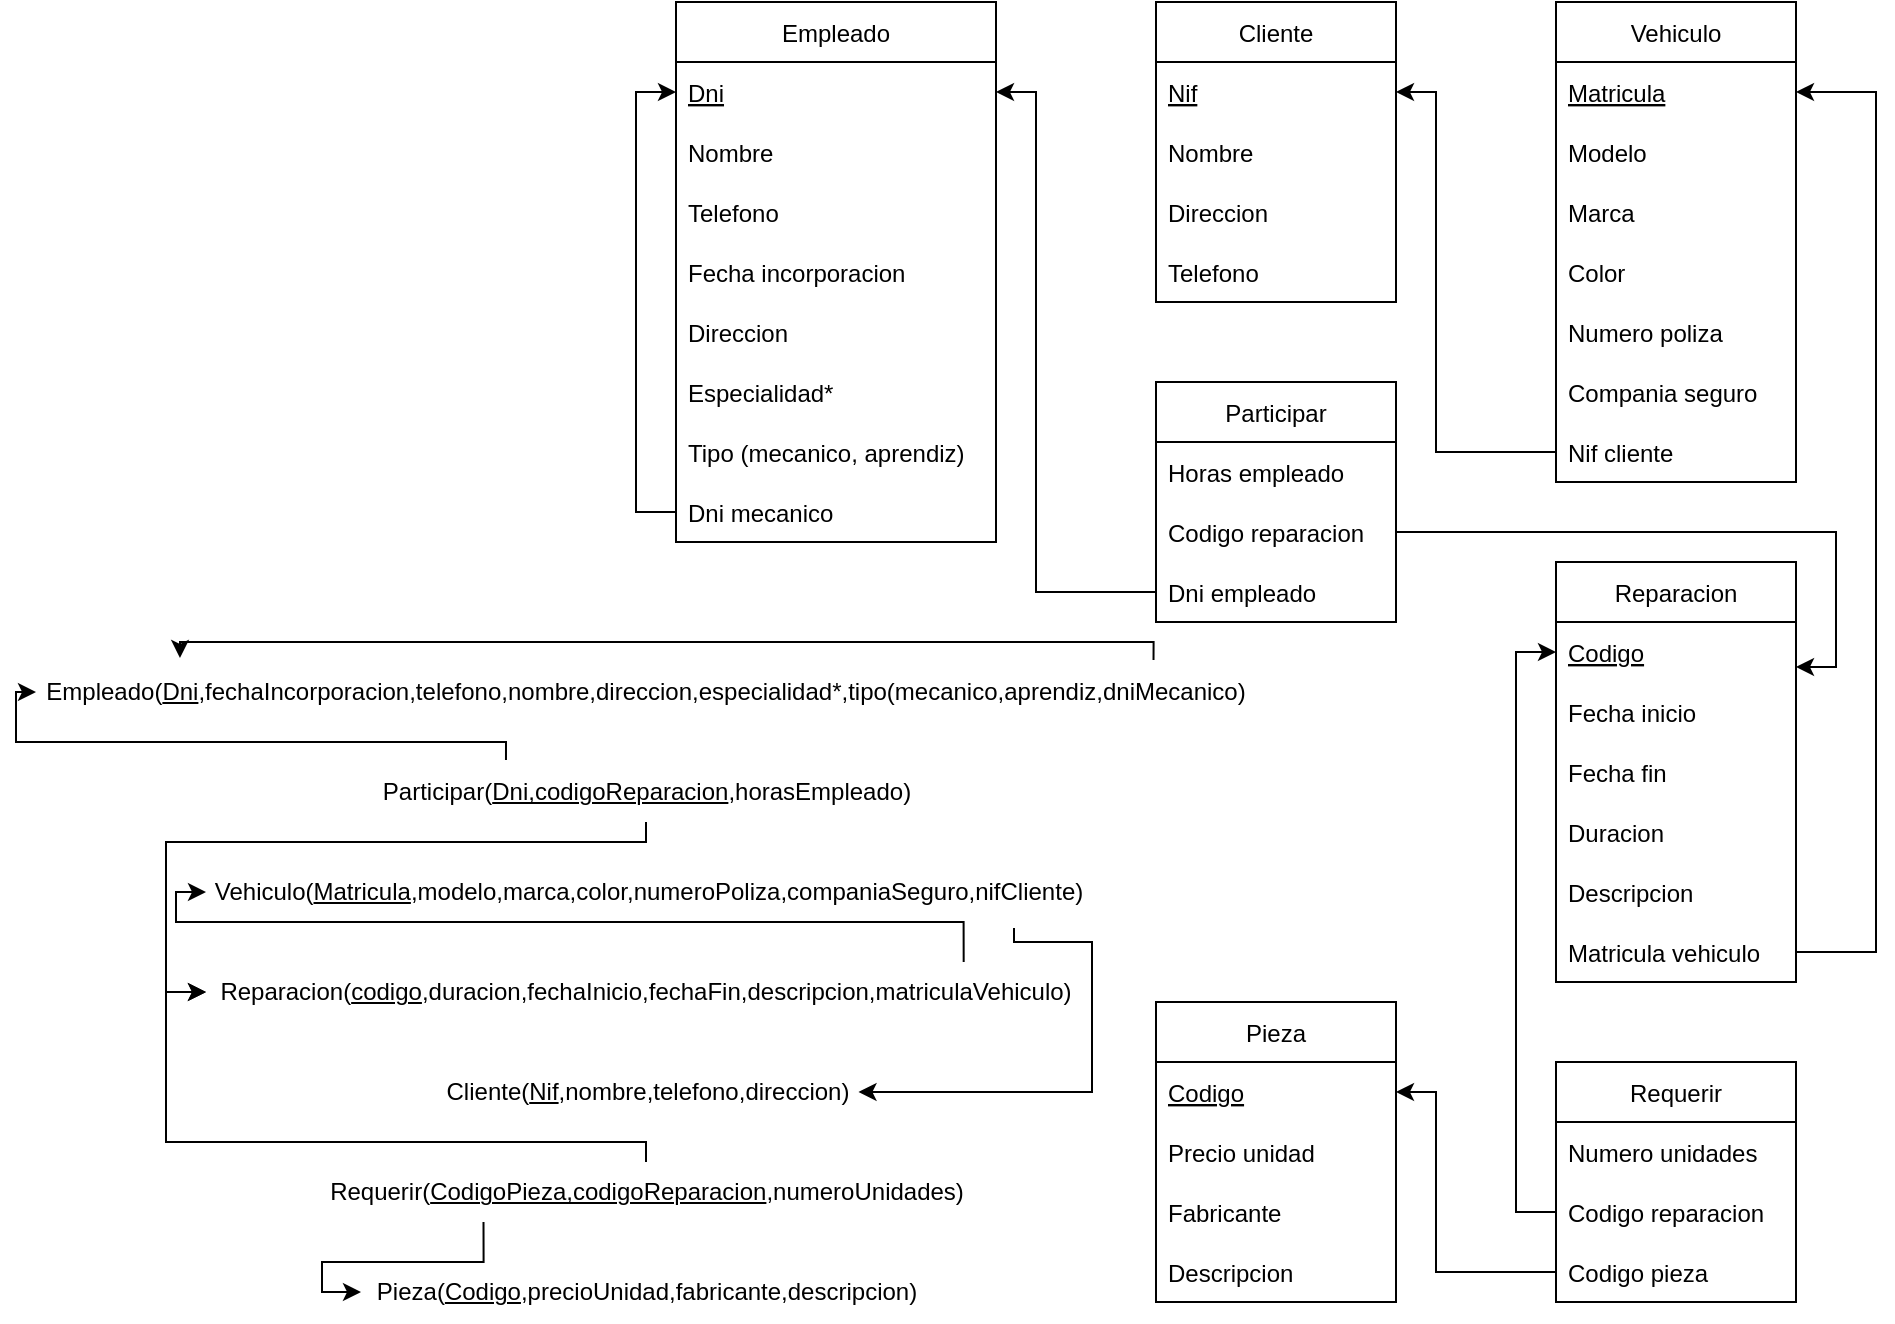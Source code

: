 <mxfile version="20.3.0" type="device"><diagram id="C5RBs43oDa-KdzZeNtuy" name="Taller"><mxGraphModel dx="1929" dy="685" grid="1" gridSize="10" guides="1" tooltips="1" connect="1" arrows="1" fold="1" page="1" pageScale="1" pageWidth="827" pageHeight="1169" math="0" shadow="0"><root><mxCell id="WIyWlLk6GJQsqaUBKTNV-0"/><mxCell id="WIyWlLk6GJQsqaUBKTNV-1" parent="WIyWlLk6GJQsqaUBKTNV-0"/><mxCell id="gtZ22ZHW2eQqod4wNEb2-0" value="Vehiculo" style="swimlane;fontStyle=0;childLayout=stackLayout;horizontal=1;startSize=30;horizontalStack=0;resizeParent=1;resizeParentMax=0;resizeLast=0;collapsible=1;marginBottom=0;" parent="WIyWlLk6GJQsqaUBKTNV-1" vertex="1"><mxGeometry x="640" y="40" width="120" height="240" as="geometry"/></mxCell><mxCell id="gtZ22ZHW2eQqod4wNEb2-1" value="Matricula" style="text;strokeColor=none;fillColor=none;align=left;verticalAlign=middle;spacingLeft=4;spacingRight=4;overflow=hidden;points=[[0,0.5],[1,0.5]];portConstraint=eastwest;rotatable=0;fontStyle=4" parent="gtZ22ZHW2eQqod4wNEb2-0" vertex="1"><mxGeometry y="30" width="120" height="30" as="geometry"/></mxCell><mxCell id="gtZ22ZHW2eQqod4wNEb2-2" value="Modelo" style="text;strokeColor=none;fillColor=none;align=left;verticalAlign=middle;spacingLeft=4;spacingRight=4;overflow=hidden;points=[[0,0.5],[1,0.5]];portConstraint=eastwest;rotatable=0;" parent="gtZ22ZHW2eQqod4wNEb2-0" vertex="1"><mxGeometry y="60" width="120" height="30" as="geometry"/></mxCell><mxCell id="gtZ22ZHW2eQqod4wNEb2-4" value="Marca" style="text;strokeColor=none;fillColor=none;align=left;verticalAlign=middle;spacingLeft=4;spacingRight=4;overflow=hidden;points=[[0,0.5],[1,0.5]];portConstraint=eastwest;rotatable=0;" parent="gtZ22ZHW2eQqod4wNEb2-0" vertex="1"><mxGeometry y="90" width="120" height="30" as="geometry"/></mxCell><mxCell id="gtZ22ZHW2eQqod4wNEb2-3" value="Color" style="text;strokeColor=none;fillColor=none;align=left;verticalAlign=middle;spacingLeft=4;spacingRight=4;overflow=hidden;points=[[0,0.5],[1,0.5]];portConstraint=eastwest;rotatable=0;" parent="gtZ22ZHW2eQqod4wNEb2-0" vertex="1"><mxGeometry y="120" width="120" height="30" as="geometry"/></mxCell><mxCell id="gtZ22ZHW2eQqod4wNEb2-5" value="Numero poliza" style="text;strokeColor=none;fillColor=none;align=left;verticalAlign=middle;spacingLeft=4;spacingRight=4;overflow=hidden;points=[[0,0.5],[1,0.5]];portConstraint=eastwest;rotatable=0;" parent="gtZ22ZHW2eQqod4wNEb2-0" vertex="1"><mxGeometry y="150" width="120" height="30" as="geometry"/></mxCell><mxCell id="gtZ22ZHW2eQqod4wNEb2-6" value="Compania seguro" style="text;strokeColor=none;fillColor=none;align=left;verticalAlign=middle;spacingLeft=4;spacingRight=4;overflow=hidden;points=[[0,0.5],[1,0.5]];portConstraint=eastwest;rotatable=0;" parent="gtZ22ZHW2eQqod4wNEb2-0" vertex="1"><mxGeometry y="180" width="120" height="30" as="geometry"/></mxCell><mxCell id="gtZ22ZHW2eQqod4wNEb2-15" value="Nif cliente" style="text;strokeColor=none;fillColor=none;align=left;verticalAlign=middle;spacingLeft=4;spacingRight=4;overflow=hidden;points=[[0,0.5],[1,0.5]];portConstraint=eastwest;rotatable=0;fontStyle=0" parent="gtZ22ZHW2eQqod4wNEb2-0" vertex="1"><mxGeometry y="210" width="120" height="30" as="geometry"/></mxCell><mxCell id="gtZ22ZHW2eQqod4wNEb2-8" value="Cliente" style="swimlane;fontStyle=0;childLayout=stackLayout;horizontal=1;startSize=30;horizontalStack=0;resizeParent=1;resizeParentMax=0;resizeLast=0;collapsible=1;marginBottom=0;" parent="WIyWlLk6GJQsqaUBKTNV-1" vertex="1"><mxGeometry x="440" y="40" width="120" height="150" as="geometry"/></mxCell><mxCell id="gtZ22ZHW2eQqod4wNEb2-9" value="Nif" style="text;strokeColor=none;fillColor=none;align=left;verticalAlign=middle;spacingLeft=4;spacingRight=4;overflow=hidden;points=[[0,0.5],[1,0.5]];portConstraint=eastwest;rotatable=0;fontStyle=4" parent="gtZ22ZHW2eQqod4wNEb2-8" vertex="1"><mxGeometry y="30" width="120" height="30" as="geometry"/></mxCell><mxCell id="gtZ22ZHW2eQqod4wNEb2-10" value="Nombre" style="text;strokeColor=none;fillColor=none;align=left;verticalAlign=middle;spacingLeft=4;spacingRight=4;overflow=hidden;points=[[0,0.5],[1,0.5]];portConstraint=eastwest;rotatable=0;" parent="gtZ22ZHW2eQqod4wNEb2-8" vertex="1"><mxGeometry y="60" width="120" height="30" as="geometry"/></mxCell><mxCell id="gtZ22ZHW2eQqod4wNEb2-11" value="Direccion" style="text;strokeColor=none;fillColor=none;align=left;verticalAlign=middle;spacingLeft=4;spacingRight=4;overflow=hidden;points=[[0,0.5],[1,0.5]];portConstraint=eastwest;rotatable=0;" parent="gtZ22ZHW2eQqod4wNEb2-8" vertex="1"><mxGeometry y="90" width="120" height="30" as="geometry"/></mxCell><mxCell id="gtZ22ZHW2eQqod4wNEb2-12" value="Telefono" style="text;strokeColor=none;fillColor=none;align=left;verticalAlign=middle;spacingLeft=4;spacingRight=4;overflow=hidden;points=[[0,0.5],[1,0.5]];portConstraint=eastwest;rotatable=0;" parent="gtZ22ZHW2eQqod4wNEb2-8" vertex="1"><mxGeometry y="120" width="120" height="30" as="geometry"/></mxCell><mxCell id="gtZ22ZHW2eQqod4wNEb2-18" style="edgeStyle=orthogonalEdgeStyle;rounded=0;orthogonalLoop=1;jettySize=auto;html=1;exitX=0;exitY=0.5;exitDx=0;exitDy=0;entryX=1;entryY=0.5;entryDx=0;entryDy=0;" parent="WIyWlLk6GJQsqaUBKTNV-1" source="gtZ22ZHW2eQqod4wNEb2-15" target="gtZ22ZHW2eQqod4wNEb2-9" edge="1"><mxGeometry relative="1" as="geometry"><Array as="points"><mxPoint x="580" y="265"/><mxPoint x="580" y="85"/></Array></mxGeometry></mxCell><mxCell id="gtZ22ZHW2eQqod4wNEb2-20" value="Reparacion" style="swimlane;fontStyle=0;childLayout=stackLayout;horizontal=1;startSize=30;horizontalStack=0;resizeParent=1;resizeParentMax=0;resizeLast=0;collapsible=1;marginBottom=0;" parent="WIyWlLk6GJQsqaUBKTNV-1" vertex="1"><mxGeometry x="640" y="320" width="120" height="210" as="geometry"/></mxCell><mxCell id="gtZ22ZHW2eQqod4wNEb2-21" value="Codigo" style="text;strokeColor=none;fillColor=none;align=left;verticalAlign=middle;spacingLeft=4;spacingRight=4;overflow=hidden;points=[[0,0.5],[1,0.5]];portConstraint=eastwest;rotatable=0;fontStyle=4" parent="gtZ22ZHW2eQqod4wNEb2-20" vertex="1"><mxGeometry y="30" width="120" height="30" as="geometry"/></mxCell><mxCell id="gtZ22ZHW2eQqod4wNEb2-22" value="Fecha inicio" style="text;strokeColor=none;fillColor=none;align=left;verticalAlign=middle;spacingLeft=4;spacingRight=4;overflow=hidden;points=[[0,0.5],[1,0.5]];portConstraint=eastwest;rotatable=0;" parent="gtZ22ZHW2eQqod4wNEb2-20" vertex="1"><mxGeometry y="60" width="120" height="30" as="geometry"/></mxCell><mxCell id="gtZ22ZHW2eQqod4wNEb2-23" value="Fecha fin" style="text;strokeColor=none;fillColor=none;align=left;verticalAlign=middle;spacingLeft=4;spacingRight=4;overflow=hidden;points=[[0,0.5],[1,0.5]];portConstraint=eastwest;rotatable=0;" parent="gtZ22ZHW2eQqod4wNEb2-20" vertex="1"><mxGeometry y="90" width="120" height="30" as="geometry"/></mxCell><mxCell id="gtZ22ZHW2eQqod4wNEb2-24" value="Duracion" style="text;strokeColor=none;fillColor=none;align=left;verticalAlign=middle;spacingLeft=4;spacingRight=4;overflow=hidden;points=[[0,0.5],[1,0.5]];portConstraint=eastwest;rotatable=0;" parent="gtZ22ZHW2eQqod4wNEb2-20" vertex="1"><mxGeometry y="120" width="120" height="30" as="geometry"/></mxCell><mxCell id="gtZ22ZHW2eQqod4wNEb2-25" value="Descripcion" style="text;strokeColor=none;fillColor=none;align=left;verticalAlign=middle;spacingLeft=4;spacingRight=4;overflow=hidden;points=[[0,0.5],[1,0.5]];portConstraint=eastwest;rotatable=0;" parent="gtZ22ZHW2eQqod4wNEb2-20" vertex="1"><mxGeometry y="150" width="120" height="30" as="geometry"/></mxCell><mxCell id="gtZ22ZHW2eQqod4wNEb2-28" value="Matricula vehiculo" style="text;strokeColor=none;fillColor=none;align=left;verticalAlign=middle;spacingLeft=4;spacingRight=4;overflow=hidden;points=[[0,0.5],[1,0.5]];portConstraint=eastwest;rotatable=0;fontStyle=0" parent="gtZ22ZHW2eQqod4wNEb2-20" vertex="1"><mxGeometry y="180" width="120" height="30" as="geometry"/></mxCell><mxCell id="gtZ22ZHW2eQqod4wNEb2-29" value="Requerir" style="swimlane;fontStyle=0;childLayout=stackLayout;horizontal=1;startSize=30;horizontalStack=0;resizeParent=1;resizeParentMax=0;resizeLast=0;collapsible=1;marginBottom=0;" parent="WIyWlLk6GJQsqaUBKTNV-1" vertex="1"><mxGeometry x="640" y="570" width="120" height="120" as="geometry"/></mxCell><mxCell id="gtZ22ZHW2eQqod4wNEb2-30" value="Numero unidades" style="text;strokeColor=none;fillColor=none;align=left;verticalAlign=middle;spacingLeft=4;spacingRight=4;overflow=hidden;points=[[0,0.5],[1,0.5]];portConstraint=eastwest;rotatable=0;fontStyle=0" parent="gtZ22ZHW2eQqod4wNEb2-29" vertex="1"><mxGeometry y="30" width="120" height="30" as="geometry"/></mxCell><mxCell id="gtZ22ZHW2eQqod4wNEb2-31" value="Codigo reparacion" style="text;strokeColor=none;fillColor=none;align=left;verticalAlign=middle;spacingLeft=4;spacingRight=4;overflow=hidden;points=[[0,0.5],[1,0.5]];portConstraint=eastwest;rotatable=0;" parent="gtZ22ZHW2eQqod4wNEb2-29" vertex="1"><mxGeometry y="60" width="120" height="30" as="geometry"/></mxCell><mxCell id="gtZ22ZHW2eQqod4wNEb2-32" value="Codigo pieza" style="text;strokeColor=none;fillColor=none;align=left;verticalAlign=middle;spacingLeft=4;spacingRight=4;overflow=hidden;points=[[0,0.5],[1,0.5]];portConstraint=eastwest;rotatable=0;" parent="gtZ22ZHW2eQqod4wNEb2-29" vertex="1"><mxGeometry y="90" width="120" height="30" as="geometry"/></mxCell><mxCell id="gtZ22ZHW2eQqod4wNEb2-36" value="Pieza" style="swimlane;fontStyle=0;childLayout=stackLayout;horizontal=1;startSize=30;horizontalStack=0;resizeParent=1;resizeParentMax=0;resizeLast=0;collapsible=1;marginBottom=0;" parent="WIyWlLk6GJQsqaUBKTNV-1" vertex="1"><mxGeometry x="440" y="540" width="120" height="150" as="geometry"/></mxCell><mxCell id="gtZ22ZHW2eQqod4wNEb2-37" value="Codigo" style="text;strokeColor=none;fillColor=none;align=left;verticalAlign=middle;spacingLeft=4;spacingRight=4;overflow=hidden;points=[[0,0.5],[1,0.5]];portConstraint=eastwest;rotatable=0;fontStyle=4" parent="gtZ22ZHW2eQqod4wNEb2-36" vertex="1"><mxGeometry y="30" width="120" height="30" as="geometry"/></mxCell><mxCell id="gtZ22ZHW2eQqod4wNEb2-38" value="Precio unidad" style="text;strokeColor=none;fillColor=none;align=left;verticalAlign=middle;spacingLeft=4;spacingRight=4;overflow=hidden;points=[[0,0.5],[1,0.5]];portConstraint=eastwest;rotatable=0;" parent="gtZ22ZHW2eQqod4wNEb2-36" vertex="1"><mxGeometry y="60" width="120" height="30" as="geometry"/></mxCell><mxCell id="gtZ22ZHW2eQqod4wNEb2-39" value="Fabricante" style="text;strokeColor=none;fillColor=none;align=left;verticalAlign=middle;spacingLeft=4;spacingRight=4;overflow=hidden;points=[[0,0.5],[1,0.5]];portConstraint=eastwest;rotatable=0;" parent="gtZ22ZHW2eQqod4wNEb2-36" vertex="1"><mxGeometry y="90" width="120" height="30" as="geometry"/></mxCell><mxCell id="gtZ22ZHW2eQqod4wNEb2-41" value="Descripcion" style="text;strokeColor=none;fillColor=none;align=left;verticalAlign=middle;spacingLeft=4;spacingRight=4;overflow=hidden;points=[[0,0.5],[1,0.5]];portConstraint=eastwest;rotatable=0;" parent="gtZ22ZHW2eQqod4wNEb2-36" vertex="1"><mxGeometry y="120" width="120" height="30" as="geometry"/></mxCell><mxCell id="gtZ22ZHW2eQqod4wNEb2-43" style="edgeStyle=orthogonalEdgeStyle;rounded=0;orthogonalLoop=1;jettySize=auto;html=1;entryX=0;entryY=0.5;entryDx=0;entryDy=0;exitX=0;exitY=0.5;exitDx=0;exitDy=0;" parent="WIyWlLk6GJQsqaUBKTNV-1" source="gtZ22ZHW2eQqod4wNEb2-31" target="gtZ22ZHW2eQqod4wNEb2-21" edge="1"><mxGeometry relative="1" as="geometry"><Array as="points"><mxPoint x="620" y="645"/><mxPoint x="620" y="365"/></Array></mxGeometry></mxCell><mxCell id="gtZ22ZHW2eQqod4wNEb2-45" value="Participar" style="swimlane;fontStyle=0;childLayout=stackLayout;horizontal=1;startSize=30;horizontalStack=0;resizeParent=1;resizeParentMax=0;resizeLast=0;collapsible=1;marginBottom=0;" parent="WIyWlLk6GJQsqaUBKTNV-1" vertex="1"><mxGeometry x="440" y="230" width="120" height="120" as="geometry"/></mxCell><mxCell id="gtZ22ZHW2eQqod4wNEb2-46" value="Horas empleado" style="text;strokeColor=none;fillColor=none;align=left;verticalAlign=middle;spacingLeft=4;spacingRight=4;overflow=hidden;points=[[0,0.5],[1,0.5]];portConstraint=eastwest;rotatable=0;fontStyle=0" parent="gtZ22ZHW2eQqod4wNEb2-45" vertex="1"><mxGeometry y="30" width="120" height="30" as="geometry"/></mxCell><mxCell id="gtZ22ZHW2eQqod4wNEb2-47" value="Codigo reparacion" style="text;strokeColor=none;fillColor=none;align=left;verticalAlign=middle;spacingLeft=4;spacingRight=4;overflow=hidden;points=[[0,0.5],[1,0.5]];portConstraint=eastwest;rotatable=0;" parent="gtZ22ZHW2eQqod4wNEb2-45" vertex="1"><mxGeometry y="60" width="120" height="30" as="geometry"/></mxCell><mxCell id="gtZ22ZHW2eQqod4wNEb2-48" value="Dni empleado" style="text;strokeColor=none;fillColor=none;align=left;verticalAlign=middle;spacingLeft=4;spacingRight=4;overflow=hidden;points=[[0,0.5],[1,0.5]];portConstraint=eastwest;rotatable=0;" parent="gtZ22ZHW2eQqod4wNEb2-45" vertex="1"><mxGeometry y="90" width="120" height="30" as="geometry"/></mxCell><mxCell id="gtZ22ZHW2eQqod4wNEb2-49" style="edgeStyle=orthogonalEdgeStyle;rounded=0;orthogonalLoop=1;jettySize=auto;html=1;entryX=1;entryY=0.5;entryDx=0;entryDy=0;exitX=1;exitY=0.5;exitDx=0;exitDy=0;" parent="WIyWlLk6GJQsqaUBKTNV-1" source="gtZ22ZHW2eQqod4wNEb2-28" target="gtZ22ZHW2eQqod4wNEb2-1" edge="1"><mxGeometry relative="1" as="geometry"><mxPoint x="800" y="450" as="sourcePoint"/><Array as="points"><mxPoint x="800" y="515"/><mxPoint x="800" y="85"/></Array></mxGeometry></mxCell><mxCell id="gtZ22ZHW2eQqod4wNEb2-50" style="edgeStyle=orthogonalEdgeStyle;rounded=0;orthogonalLoop=1;jettySize=auto;html=1;entryX=1;entryY=0.25;entryDx=0;entryDy=0;exitX=1;exitY=0.5;exitDx=0;exitDy=0;" parent="WIyWlLk6GJQsqaUBKTNV-1" source="gtZ22ZHW2eQqod4wNEb2-47" target="gtZ22ZHW2eQqod4wNEb2-20" edge="1"><mxGeometry relative="1" as="geometry"><Array as="points"><mxPoint x="780" y="305"/><mxPoint x="780" y="373"/></Array><mxPoint x="570" y="350" as="sourcePoint"/></mxGeometry></mxCell><mxCell id="gtZ22ZHW2eQqod4wNEb2-51" value="Empleado" style="swimlane;fontStyle=0;childLayout=stackLayout;horizontal=1;startSize=30;horizontalStack=0;resizeParent=1;resizeParentMax=0;resizeLast=0;collapsible=1;marginBottom=0;" parent="WIyWlLk6GJQsqaUBKTNV-1" vertex="1"><mxGeometry x="200" y="40" width="160" height="270" as="geometry"/></mxCell><mxCell id="gtZ22ZHW2eQqod4wNEb2-52" value="Dni" style="text;strokeColor=none;fillColor=none;align=left;verticalAlign=middle;spacingLeft=4;spacingRight=4;overflow=hidden;points=[[0,0.5],[1,0.5]];portConstraint=eastwest;rotatable=0;fontStyle=4" parent="gtZ22ZHW2eQqod4wNEb2-51" vertex="1"><mxGeometry y="30" width="160" height="30" as="geometry"/></mxCell><mxCell id="gtZ22ZHW2eQqod4wNEb2-53" value="Nombre" style="text;strokeColor=none;fillColor=none;align=left;verticalAlign=middle;spacingLeft=4;spacingRight=4;overflow=hidden;points=[[0,0.5],[1,0.5]];portConstraint=eastwest;rotatable=0;" parent="gtZ22ZHW2eQqod4wNEb2-51" vertex="1"><mxGeometry y="60" width="160" height="30" as="geometry"/></mxCell><mxCell id="gtZ22ZHW2eQqod4wNEb2-54" value="Telefono" style="text;strokeColor=none;fillColor=none;align=left;verticalAlign=middle;spacingLeft=4;spacingRight=4;overflow=hidden;points=[[0,0.5],[1,0.5]];portConstraint=eastwest;rotatable=0;" parent="gtZ22ZHW2eQqod4wNEb2-51" vertex="1"><mxGeometry y="90" width="160" height="30" as="geometry"/></mxCell><mxCell id="gtZ22ZHW2eQqod4wNEb2-55" value="Fecha incorporacion" style="text;strokeColor=none;fillColor=none;align=left;verticalAlign=middle;spacingLeft=4;spacingRight=4;overflow=hidden;points=[[0,0.5],[1,0.5]];portConstraint=eastwest;rotatable=0;" parent="gtZ22ZHW2eQqod4wNEb2-51" vertex="1"><mxGeometry y="120" width="160" height="30" as="geometry"/></mxCell><mxCell id="gtZ22ZHW2eQqod4wNEb2-56" value="Direccion" style="text;strokeColor=none;fillColor=none;align=left;verticalAlign=middle;spacingLeft=4;spacingRight=4;overflow=hidden;points=[[0,0.5],[1,0.5]];portConstraint=eastwest;rotatable=0;" parent="gtZ22ZHW2eQqod4wNEb2-51" vertex="1"><mxGeometry y="150" width="160" height="30" as="geometry"/></mxCell><mxCell id="0qHs-4pd0s1xMw2oXms0-12" value="Especialidad*" style="text;strokeColor=none;fillColor=none;align=left;verticalAlign=middle;spacingLeft=4;spacingRight=4;overflow=hidden;points=[[0,0.5],[1,0.5]];portConstraint=eastwest;rotatable=0;" vertex="1" parent="gtZ22ZHW2eQqod4wNEb2-51"><mxGeometry y="180" width="160" height="30" as="geometry"/></mxCell><mxCell id="0qHs-4pd0s1xMw2oXms0-20" value="Tipo (mecanico, aprendiz)" style="text;strokeColor=none;fillColor=none;align=left;verticalAlign=middle;spacingLeft=4;spacingRight=4;overflow=hidden;points=[[0,0.5],[1,0.5]];portConstraint=eastwest;rotatable=0;" vertex="1" parent="gtZ22ZHW2eQqod4wNEb2-51"><mxGeometry y="210" width="160" height="30" as="geometry"/></mxCell><mxCell id="0qHs-4pd0s1xMw2oXms0-25" style="edgeStyle=orthogonalEdgeStyle;rounded=0;orthogonalLoop=1;jettySize=auto;html=1;exitX=0;exitY=0.5;exitDx=0;exitDy=0;entryX=0;entryY=0.5;entryDx=0;entryDy=0;" edge="1" parent="gtZ22ZHW2eQqod4wNEb2-51" source="0qHs-4pd0s1xMw2oXms0-24" target="gtZ22ZHW2eQqod4wNEb2-52"><mxGeometry relative="1" as="geometry"/></mxCell><mxCell id="0qHs-4pd0s1xMw2oXms0-24" value="Dni mecanico" style="text;strokeColor=none;fillColor=none;align=left;verticalAlign=middle;spacingLeft=4;spacingRight=4;overflow=hidden;points=[[0,0.5],[1,0.5]];portConstraint=eastwest;rotatable=0;" vertex="1" parent="gtZ22ZHW2eQqod4wNEb2-51"><mxGeometry y="240" width="160" height="30" as="geometry"/></mxCell><mxCell id="gtZ22ZHW2eQqod4wNEb2-57" style="edgeStyle=orthogonalEdgeStyle;rounded=0;orthogonalLoop=1;jettySize=auto;html=1;exitX=0;exitY=0.5;exitDx=0;exitDy=0;entryX=1;entryY=0.5;entryDx=0;entryDy=0;" parent="WIyWlLk6GJQsqaUBKTNV-1" source="gtZ22ZHW2eQqod4wNEb2-48" target="gtZ22ZHW2eQqod4wNEb2-52" edge="1"><mxGeometry relative="1" as="geometry"><Array as="points"><mxPoint x="380" y="335"/><mxPoint x="380" y="85"/></Array></mxGeometry></mxCell><mxCell id="0qHs-4pd0s1xMw2oXms0-19" style="edgeStyle=orthogonalEdgeStyle;rounded=0;orthogonalLoop=1;jettySize=auto;html=1;exitX=0;exitY=0.5;exitDx=0;exitDy=0;entryX=1;entryY=0.5;entryDx=0;entryDy=0;" edge="1" parent="WIyWlLk6GJQsqaUBKTNV-1" source="gtZ22ZHW2eQqod4wNEb2-32" target="gtZ22ZHW2eQqod4wNEb2-37"><mxGeometry relative="1" as="geometry"><Array as="points"><mxPoint x="580" y="675"/><mxPoint x="580" y="585"/></Array></mxGeometry></mxCell><mxCell id="0qHs-4pd0s1xMw2oXms0-22" style="edgeStyle=orthogonalEdgeStyle;rounded=0;orthogonalLoop=1;jettySize=auto;html=1;entryX=0.118;entryY=-0.067;entryDx=0;entryDy=0;entryPerimeter=0;exitX=0.916;exitY=-0.033;exitDx=0;exitDy=0;exitPerimeter=0;" edge="1" parent="WIyWlLk6GJQsqaUBKTNV-1" source="0qHs-4pd0s1xMw2oXms0-21" target="0qHs-4pd0s1xMw2oXms0-21"><mxGeometry relative="1" as="geometry"><mxPoint x="80" y="370" as="targetPoint"/><mxPoint x="540" y="370" as="sourcePoint"/><Array as="points"><mxPoint x="439" y="360"/><mxPoint x="-48" y="360"/></Array></mxGeometry></mxCell><mxCell id="0qHs-4pd0s1xMw2oXms0-21" value="Empleado(&lt;u&gt;Dni&lt;/u&gt;,fechaIncorporacion,telefono,nombre,direccion,especialidad*,tipo(mecanico,aprendiz,dniMecanico)" style="text;html=1;strokeColor=none;fillColor=none;align=center;verticalAlign=middle;whiteSpace=wrap;rounded=0;" vertex="1" parent="WIyWlLk6GJQsqaUBKTNV-1"><mxGeometry x="-120" y="370" width="610" height="30" as="geometry"/></mxCell><mxCell id="0qHs-4pd0s1xMw2oXms0-42" style="edgeStyle=orthogonalEdgeStyle;rounded=0;orthogonalLoop=1;jettySize=auto;html=1;exitX=0.861;exitY=0;exitDx=0;exitDy=0;entryX=0;entryY=0.5;entryDx=0;entryDy=0;exitPerimeter=0;" edge="1" parent="WIyWlLk6GJQsqaUBKTNV-1" source="0qHs-4pd0s1xMw2oXms0-26" target="0qHs-4pd0s1xMw2oXms0-30"><mxGeometry relative="1" as="geometry"><Array as="points"><mxPoint x="344" y="500"/><mxPoint x="-50" y="500"/><mxPoint x="-50" y="485"/></Array></mxGeometry></mxCell><mxCell id="0qHs-4pd0s1xMw2oXms0-26" value="Reparacion(&lt;u&gt;codigo&lt;/u&gt;,duracion,fechaInicio,fechaFin,descripcion,matriculaVehiculo)" style="text;html=1;strokeColor=none;fillColor=none;align=center;verticalAlign=middle;whiteSpace=wrap;rounded=0;" vertex="1" parent="WIyWlLk6GJQsqaUBKTNV-1"><mxGeometry x="-35" y="520" width="440" height="30" as="geometry"/></mxCell><mxCell id="0qHs-4pd0s1xMw2oXms0-28" style="edgeStyle=orthogonalEdgeStyle;rounded=0;orthogonalLoop=1;jettySize=auto;html=1;exitX=0.291;exitY=-0.033;exitDx=0;exitDy=0;entryX=0;entryY=0.5;entryDx=0;entryDy=0;exitPerimeter=0;" edge="1" parent="WIyWlLk6GJQsqaUBKTNV-1" source="0qHs-4pd0s1xMw2oXms0-27" target="0qHs-4pd0s1xMw2oXms0-21"><mxGeometry relative="1" as="geometry"><Array as="points"><mxPoint x="115" y="410"/><mxPoint x="-130" y="410"/><mxPoint x="-130" y="385"/></Array></mxGeometry></mxCell><mxCell id="0qHs-4pd0s1xMw2oXms0-41" style="edgeStyle=orthogonalEdgeStyle;rounded=0;orthogonalLoop=1;jettySize=auto;html=1;exitX=0.5;exitY=1;exitDx=0;exitDy=0;entryX=0;entryY=0.5;entryDx=0;entryDy=0;" edge="1" parent="WIyWlLk6GJQsqaUBKTNV-1" source="0qHs-4pd0s1xMw2oXms0-27" target="0qHs-4pd0s1xMw2oXms0-26"><mxGeometry relative="1" as="geometry"><Array as="points"><mxPoint x="185" y="460"/><mxPoint x="-55" y="460"/><mxPoint x="-55" y="535"/></Array></mxGeometry></mxCell><mxCell id="0qHs-4pd0s1xMw2oXms0-27" value="Participar(&lt;u&gt;Dni,codigoReparacion&lt;/u&gt;,horasEmpleado)" style="text;html=1;strokeColor=none;fillColor=none;align=center;verticalAlign=middle;whiteSpace=wrap;rounded=0;" vertex="1" parent="WIyWlLk6GJQsqaUBKTNV-1"><mxGeometry x="17.5" y="420" width="335" height="30" as="geometry"/></mxCell><mxCell id="0qHs-4pd0s1xMw2oXms0-34" style="edgeStyle=orthogonalEdgeStyle;rounded=0;orthogonalLoop=1;jettySize=auto;html=1;exitX=0.913;exitY=1.1;exitDx=0;exitDy=0;entryX=1;entryY=0.5;entryDx=0;entryDy=0;exitPerimeter=0;" edge="1" parent="WIyWlLk6GJQsqaUBKTNV-1" source="0qHs-4pd0s1xMw2oXms0-30" target="0qHs-4pd0s1xMw2oXms0-31"><mxGeometry relative="1" as="geometry"><Array as="points"><mxPoint x="369" y="510"/><mxPoint x="408" y="510"/><mxPoint x="408" y="585"/></Array></mxGeometry></mxCell><mxCell id="0qHs-4pd0s1xMw2oXms0-30" value="Vehiculo(&lt;u&gt;Matricula&lt;/u&gt;,modelo,marca,color,numeroPoliza,companiaSeguro,nifCliente)" style="text;html=1;strokeColor=none;fillColor=none;align=center;verticalAlign=middle;whiteSpace=wrap;rounded=0;" vertex="1" parent="WIyWlLk6GJQsqaUBKTNV-1"><mxGeometry x="-35" y="470" width="442.5" height="30" as="geometry"/></mxCell><mxCell id="0qHs-4pd0s1xMw2oXms0-31" value="Cliente(&lt;u&gt;Nif&lt;/u&gt;,nombre,telefono,direccion)" style="text;html=1;strokeColor=none;fillColor=none;align=center;verticalAlign=middle;whiteSpace=wrap;rounded=0;" vertex="1" parent="WIyWlLk6GJQsqaUBKTNV-1"><mxGeometry x="81.25" y="570" width="210" height="30" as="geometry"/></mxCell><mxCell id="0qHs-4pd0s1xMw2oXms0-39" style="edgeStyle=orthogonalEdgeStyle;rounded=0;orthogonalLoop=1;jettySize=auto;html=1;exitX=0.25;exitY=1;exitDx=0;exitDy=0;entryX=0;entryY=0.5;entryDx=0;entryDy=0;" edge="1" parent="WIyWlLk6GJQsqaUBKTNV-1" source="0qHs-4pd0s1xMw2oXms0-32" target="0qHs-4pd0s1xMw2oXms0-33"><mxGeometry relative="1" as="geometry"><Array as="points"><mxPoint x="104" y="670"/><mxPoint x="23" y="670"/><mxPoint x="23" y="685"/></Array></mxGeometry></mxCell><mxCell id="0qHs-4pd0s1xMw2oXms0-40" style="edgeStyle=orthogonalEdgeStyle;rounded=0;orthogonalLoop=1;jettySize=auto;html=1;exitX=0.5;exitY=0;exitDx=0;exitDy=0;entryX=0;entryY=0.5;entryDx=0;entryDy=0;" edge="1" parent="WIyWlLk6GJQsqaUBKTNV-1" source="0qHs-4pd0s1xMw2oXms0-32" target="0qHs-4pd0s1xMw2oXms0-26"><mxGeometry relative="1" as="geometry"><Array as="points"><mxPoint x="185" y="610"/><mxPoint x="-55" y="610"/><mxPoint x="-55" y="535"/></Array></mxGeometry></mxCell><mxCell id="0qHs-4pd0s1xMw2oXms0-32" value="Requerir(&lt;u&gt;CodigoPieza,codigoReparacion&lt;/u&gt;,numeroUnidades)" style="text;html=1;strokeColor=none;fillColor=none;align=center;verticalAlign=middle;whiteSpace=wrap;rounded=0;" vertex="1" parent="WIyWlLk6GJQsqaUBKTNV-1"><mxGeometry x="22.5" y="620" width="325" height="30" as="geometry"/></mxCell><mxCell id="0qHs-4pd0s1xMw2oXms0-33" value="Pieza(&lt;u&gt;Codigo&lt;/u&gt;,precioUnidad,fabricante,descripcion)" style="text;html=1;strokeColor=none;fillColor=none;align=center;verticalAlign=middle;whiteSpace=wrap;rounded=0;" vertex="1" parent="WIyWlLk6GJQsqaUBKTNV-1"><mxGeometry x="42.5" y="670" width="285" height="30" as="geometry"/></mxCell></root></mxGraphModel></diagram></mxfile>